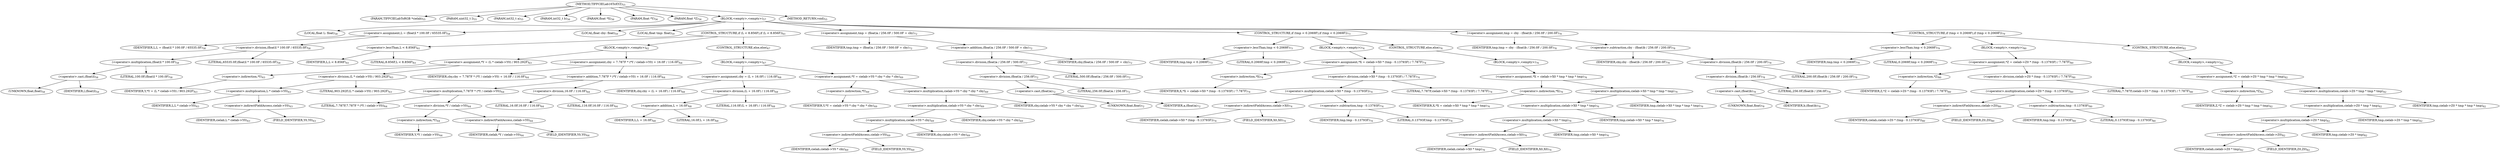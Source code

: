 digraph "TIFFCIELab16ToXYZ" {  
"6500" [label = <(METHOD,TIFFCIELab16ToXYZ)<SUB>55</SUB>> ]
"6501" [label = <(PARAM,TIFFCIELabToRGB *cielab)<SUB>55</SUB>> ]
"6502" [label = <(PARAM,uint32_t l)<SUB>55</SUB>> ]
"6503" [label = <(PARAM,int32_t a)<SUB>55</SUB>> ]
"6504" [label = <(PARAM,int32_t b)<SUB>56</SUB>> ]
"6505" [label = <(PARAM,float *X)<SUB>56</SUB>> ]
"6506" [label = <(PARAM,float *Y)<SUB>56</SUB>> ]
"6507" [label = <(PARAM,float *Z)<SUB>56</SUB>> ]
"6508" [label = <(BLOCK,&lt;empty&gt;,&lt;empty&gt;)<SUB>57</SUB>> ]
"6509" [label = <(LOCAL,float L: float)<SUB>58</SUB>> ]
"6510" [label = <(&lt;operator&gt;.assignment,L = (float)l * 100.0F / 65535.0F)<SUB>58</SUB>> ]
"6511" [label = <(IDENTIFIER,L,L = (float)l * 100.0F / 65535.0F)<SUB>58</SUB>> ]
"6512" [label = <(&lt;operator&gt;.division,(float)l * 100.0F / 65535.0F)<SUB>58</SUB>> ]
"6513" [label = <(&lt;operator&gt;.multiplication,(float)l * 100.0F)<SUB>58</SUB>> ]
"6514" [label = <(&lt;operator&gt;.cast,(float)l)<SUB>58</SUB>> ]
"6515" [label = <(UNKNOWN,float,float)<SUB>58</SUB>> ]
"6516" [label = <(IDENTIFIER,l,(float)l)<SUB>58</SUB>> ]
"6517" [label = <(LITERAL,100.0F,(float)l * 100.0F)<SUB>58</SUB>> ]
"6518" [label = <(LITERAL,65535.0F,(float)l * 100.0F / 65535.0F)<SUB>58</SUB>> ]
"6519" [label = <(LOCAL,float cby: float)<SUB>59</SUB>> ]
"6520" [label = <(LOCAL,float tmp: float)<SUB>59</SUB>> ]
"6521" [label = <(CONTROL_STRUCTURE,if (L &lt; 8.856F),if (L &lt; 8.856F))<SUB>61</SUB>> ]
"6522" [label = <(&lt;operator&gt;.lessThan,L &lt; 8.856F)<SUB>61</SUB>> ]
"6523" [label = <(IDENTIFIER,L,L &lt; 8.856F)<SUB>61</SUB>> ]
"6524" [label = <(LITERAL,8.856F,L &lt; 8.856F)<SUB>61</SUB>> ]
"6525" [label = <(BLOCK,&lt;empty&gt;,&lt;empty&gt;)<SUB>62</SUB>> ]
"6526" [label = <(&lt;operator&gt;.assignment,*Y = (L * cielab-&gt;Y0) / 903.292F)<SUB>63</SUB>> ]
"6527" [label = <(&lt;operator&gt;.indirection,*Y)<SUB>63</SUB>> ]
"6528" [label = <(IDENTIFIER,Y,*Y = (L * cielab-&gt;Y0) / 903.292F)<SUB>63</SUB>> ]
"6529" [label = <(&lt;operator&gt;.division,(L * cielab-&gt;Y0) / 903.292F)<SUB>63</SUB>> ]
"6530" [label = <(&lt;operator&gt;.multiplication,L * cielab-&gt;Y0)<SUB>63</SUB>> ]
"6531" [label = <(IDENTIFIER,L,L * cielab-&gt;Y0)<SUB>63</SUB>> ]
"6532" [label = <(&lt;operator&gt;.indirectFieldAccess,cielab-&gt;Y0)<SUB>63</SUB>> ]
"6533" [label = <(IDENTIFIER,cielab,L * cielab-&gt;Y0)<SUB>63</SUB>> ]
"6534" [label = <(FIELD_IDENTIFIER,Y0,Y0)<SUB>63</SUB>> ]
"6535" [label = <(LITERAL,903.292F,(L * cielab-&gt;Y0) / 903.292F)<SUB>63</SUB>> ]
"6536" [label = <(&lt;operator&gt;.assignment,cby = 7.787F * (*Y / cielab-&gt;Y0) + 16.0F / 116.0F)<SUB>64</SUB>> ]
"6537" [label = <(IDENTIFIER,cby,cby = 7.787F * (*Y / cielab-&gt;Y0) + 16.0F / 116.0F)<SUB>64</SUB>> ]
"6538" [label = <(&lt;operator&gt;.addition,7.787F * (*Y / cielab-&gt;Y0) + 16.0F / 116.0F)<SUB>64</SUB>> ]
"6539" [label = <(&lt;operator&gt;.multiplication,7.787F * (*Y / cielab-&gt;Y0))<SUB>64</SUB>> ]
"6540" [label = <(LITERAL,7.787F,7.787F * (*Y / cielab-&gt;Y0))<SUB>64</SUB>> ]
"6541" [label = <(&lt;operator&gt;.division,*Y / cielab-&gt;Y0)<SUB>64</SUB>> ]
"6542" [label = <(&lt;operator&gt;.indirection,*Y)<SUB>64</SUB>> ]
"6543" [label = <(IDENTIFIER,Y,*Y / cielab-&gt;Y0)<SUB>64</SUB>> ]
"6544" [label = <(&lt;operator&gt;.indirectFieldAccess,cielab-&gt;Y0)<SUB>64</SUB>> ]
"6545" [label = <(IDENTIFIER,cielab,*Y / cielab-&gt;Y0)<SUB>64</SUB>> ]
"6546" [label = <(FIELD_IDENTIFIER,Y0,Y0)<SUB>64</SUB>> ]
"6547" [label = <(&lt;operator&gt;.division,16.0F / 116.0F)<SUB>64</SUB>> ]
"6548" [label = <(LITERAL,16.0F,16.0F / 116.0F)<SUB>64</SUB>> ]
"6549" [label = <(LITERAL,116.0F,16.0F / 116.0F)<SUB>64</SUB>> ]
"6550" [label = <(CONTROL_STRUCTURE,else,else)<SUB>67</SUB>> ]
"6551" [label = <(BLOCK,&lt;empty&gt;,&lt;empty&gt;)<SUB>67</SUB>> ]
"6552" [label = <(&lt;operator&gt;.assignment,cby = (L + 16.0F) / 116.0F)<SUB>68</SUB>> ]
"6553" [label = <(IDENTIFIER,cby,cby = (L + 16.0F) / 116.0F)<SUB>68</SUB>> ]
"6554" [label = <(&lt;operator&gt;.division,(L + 16.0F) / 116.0F)<SUB>68</SUB>> ]
"6555" [label = <(&lt;operator&gt;.addition,L + 16.0F)<SUB>68</SUB>> ]
"6556" [label = <(IDENTIFIER,L,L + 16.0F)<SUB>68</SUB>> ]
"6557" [label = <(LITERAL,16.0F,L + 16.0F)<SUB>68</SUB>> ]
"6558" [label = <(LITERAL,116.0F,(L + 16.0F) / 116.0F)<SUB>68</SUB>> ]
"6559" [label = <(&lt;operator&gt;.assignment,*Y = cielab-&gt;Y0 * cby * cby * cby)<SUB>69</SUB>> ]
"6560" [label = <(&lt;operator&gt;.indirection,*Y)<SUB>69</SUB>> ]
"6561" [label = <(IDENTIFIER,Y,*Y = cielab-&gt;Y0 * cby * cby * cby)<SUB>69</SUB>> ]
"6562" [label = <(&lt;operator&gt;.multiplication,cielab-&gt;Y0 * cby * cby * cby)<SUB>69</SUB>> ]
"6563" [label = <(&lt;operator&gt;.multiplication,cielab-&gt;Y0 * cby * cby)<SUB>69</SUB>> ]
"6564" [label = <(&lt;operator&gt;.multiplication,cielab-&gt;Y0 * cby)<SUB>69</SUB>> ]
"6565" [label = <(&lt;operator&gt;.indirectFieldAccess,cielab-&gt;Y0)<SUB>69</SUB>> ]
"6566" [label = <(IDENTIFIER,cielab,cielab-&gt;Y0 * cby)<SUB>69</SUB>> ]
"6567" [label = <(FIELD_IDENTIFIER,Y0,Y0)<SUB>69</SUB>> ]
"6568" [label = <(IDENTIFIER,cby,cielab-&gt;Y0 * cby)<SUB>69</SUB>> ]
"6569" [label = <(IDENTIFIER,cby,cielab-&gt;Y0 * cby * cby)<SUB>69</SUB>> ]
"6570" [label = <(IDENTIFIER,cby,cielab-&gt;Y0 * cby * cby * cby)<SUB>69</SUB>> ]
"6571" [label = <(&lt;operator&gt;.assignment,tmp = (float)a / 256.0F / 500.0F + cby)<SUB>72</SUB>> ]
"6572" [label = <(IDENTIFIER,tmp,tmp = (float)a / 256.0F / 500.0F + cby)<SUB>72</SUB>> ]
"6573" [label = <(&lt;operator&gt;.addition,(float)a / 256.0F / 500.0F + cby)<SUB>72</SUB>> ]
"6574" [label = <(&lt;operator&gt;.division,(float)a / 256.0F / 500.0F)<SUB>72</SUB>> ]
"6575" [label = <(&lt;operator&gt;.division,(float)a / 256.0F)<SUB>72</SUB>> ]
"6576" [label = <(&lt;operator&gt;.cast,(float)a)<SUB>72</SUB>> ]
"6577" [label = <(UNKNOWN,float,float)<SUB>72</SUB>> ]
"6578" [label = <(IDENTIFIER,a,(float)a)<SUB>72</SUB>> ]
"6579" [label = <(LITERAL,256.0F,(float)a / 256.0F)<SUB>72</SUB>> ]
"6580" [label = <(LITERAL,500.0F,(float)a / 256.0F / 500.0F)<SUB>72</SUB>> ]
"6581" [label = <(IDENTIFIER,cby,(float)a / 256.0F / 500.0F + cby)<SUB>72</SUB>> ]
"6582" [label = <(CONTROL_STRUCTURE,if (tmp &lt; 0.2069F),if (tmp &lt; 0.2069F))<SUB>73</SUB>> ]
"6583" [label = <(&lt;operator&gt;.lessThan,tmp &lt; 0.2069F)<SUB>73</SUB>> ]
"6584" [label = <(IDENTIFIER,tmp,tmp &lt; 0.2069F)<SUB>73</SUB>> ]
"6585" [label = <(LITERAL,0.2069F,tmp &lt; 0.2069F)<SUB>73</SUB>> ]
"6586" [label = <(BLOCK,&lt;empty&gt;,&lt;empty&gt;)<SUB>74</SUB>> ]
"6587" [label = <(&lt;operator&gt;.assignment,*X = cielab-&gt;X0 * (tmp - 0.13793F) / 7.787F)<SUB>74</SUB>> ]
"6588" [label = <(&lt;operator&gt;.indirection,*X)<SUB>74</SUB>> ]
"6589" [label = <(IDENTIFIER,X,*X = cielab-&gt;X0 * (tmp - 0.13793F) / 7.787F)<SUB>74</SUB>> ]
"6590" [label = <(&lt;operator&gt;.division,cielab-&gt;X0 * (tmp - 0.13793F) / 7.787F)<SUB>74</SUB>> ]
"6591" [label = <(&lt;operator&gt;.multiplication,cielab-&gt;X0 * (tmp - 0.13793F))<SUB>74</SUB>> ]
"6592" [label = <(&lt;operator&gt;.indirectFieldAccess,cielab-&gt;X0)<SUB>74</SUB>> ]
"6593" [label = <(IDENTIFIER,cielab,cielab-&gt;X0 * (tmp - 0.13793F))<SUB>74</SUB>> ]
"6594" [label = <(FIELD_IDENTIFIER,X0,X0)<SUB>74</SUB>> ]
"6595" [label = <(&lt;operator&gt;.subtraction,tmp - 0.13793F)<SUB>74</SUB>> ]
"6596" [label = <(IDENTIFIER,tmp,tmp - 0.13793F)<SUB>74</SUB>> ]
"6597" [label = <(LITERAL,0.13793F,tmp - 0.13793F)<SUB>74</SUB>> ]
"6598" [label = <(LITERAL,7.787F,cielab-&gt;X0 * (tmp - 0.13793F) / 7.787F)<SUB>74</SUB>> ]
"6599" [label = <(CONTROL_STRUCTURE,else,else)<SUB>76</SUB>> ]
"6600" [label = <(BLOCK,&lt;empty&gt;,&lt;empty&gt;)<SUB>76</SUB>> ]
"6601" [label = <(&lt;operator&gt;.assignment,*X = cielab-&gt;X0 * tmp * tmp * tmp)<SUB>76</SUB>> ]
"6602" [label = <(&lt;operator&gt;.indirection,*X)<SUB>76</SUB>> ]
"6603" [label = <(IDENTIFIER,X,*X = cielab-&gt;X0 * tmp * tmp * tmp)<SUB>76</SUB>> ]
"6604" [label = <(&lt;operator&gt;.multiplication,cielab-&gt;X0 * tmp * tmp * tmp)<SUB>76</SUB>> ]
"6605" [label = <(&lt;operator&gt;.multiplication,cielab-&gt;X0 * tmp * tmp)<SUB>76</SUB>> ]
"6606" [label = <(&lt;operator&gt;.multiplication,cielab-&gt;X0 * tmp)<SUB>76</SUB>> ]
"6607" [label = <(&lt;operator&gt;.indirectFieldAccess,cielab-&gt;X0)<SUB>76</SUB>> ]
"6608" [label = <(IDENTIFIER,cielab,cielab-&gt;X0 * tmp)<SUB>76</SUB>> ]
"6609" [label = <(FIELD_IDENTIFIER,X0,X0)<SUB>76</SUB>> ]
"6610" [label = <(IDENTIFIER,tmp,cielab-&gt;X0 * tmp)<SUB>76</SUB>> ]
"6611" [label = <(IDENTIFIER,tmp,cielab-&gt;X0 * tmp * tmp)<SUB>76</SUB>> ]
"6612" [label = <(IDENTIFIER,tmp,cielab-&gt;X0 * tmp * tmp * tmp)<SUB>76</SUB>> ]
"6613" [label = <(&lt;operator&gt;.assignment,tmp = cby - (float)b / 256.0F / 200.0F)<SUB>78</SUB>> ]
"6614" [label = <(IDENTIFIER,tmp,tmp = cby - (float)b / 256.0F / 200.0F)<SUB>78</SUB>> ]
"6615" [label = <(&lt;operator&gt;.subtraction,cby - (float)b / 256.0F / 200.0F)<SUB>78</SUB>> ]
"6616" [label = <(IDENTIFIER,cby,cby - (float)b / 256.0F / 200.0F)<SUB>78</SUB>> ]
"6617" [label = <(&lt;operator&gt;.division,(float)b / 256.0F / 200.0F)<SUB>78</SUB>> ]
"6618" [label = <(&lt;operator&gt;.division,(float)b / 256.0F)<SUB>78</SUB>> ]
"6619" [label = <(&lt;operator&gt;.cast,(float)b)<SUB>78</SUB>> ]
"6620" [label = <(UNKNOWN,float,float)<SUB>78</SUB>> ]
"6621" [label = <(IDENTIFIER,b,(float)b)<SUB>78</SUB>> ]
"6622" [label = <(LITERAL,256.0F,(float)b / 256.0F)<SUB>78</SUB>> ]
"6623" [label = <(LITERAL,200.0F,(float)b / 256.0F / 200.0F)<SUB>78</SUB>> ]
"6624" [label = <(CONTROL_STRUCTURE,if (tmp &lt; 0.2069F),if (tmp &lt; 0.2069F))<SUB>79</SUB>> ]
"6625" [label = <(&lt;operator&gt;.lessThan,tmp &lt; 0.2069F)<SUB>79</SUB>> ]
"6626" [label = <(IDENTIFIER,tmp,tmp &lt; 0.2069F)<SUB>79</SUB>> ]
"6627" [label = <(LITERAL,0.2069F,tmp &lt; 0.2069F)<SUB>79</SUB>> ]
"6628" [label = <(BLOCK,&lt;empty&gt;,&lt;empty&gt;)<SUB>80</SUB>> ]
"6629" [label = <(&lt;operator&gt;.assignment,*Z = cielab-&gt;Z0 * (tmp - 0.13793F) / 7.787F)<SUB>80</SUB>> ]
"6630" [label = <(&lt;operator&gt;.indirection,*Z)<SUB>80</SUB>> ]
"6631" [label = <(IDENTIFIER,Z,*Z = cielab-&gt;Z0 * (tmp - 0.13793F) / 7.787F)<SUB>80</SUB>> ]
"6632" [label = <(&lt;operator&gt;.division,cielab-&gt;Z0 * (tmp - 0.13793F) / 7.787F)<SUB>80</SUB>> ]
"6633" [label = <(&lt;operator&gt;.multiplication,cielab-&gt;Z0 * (tmp - 0.13793F))<SUB>80</SUB>> ]
"6634" [label = <(&lt;operator&gt;.indirectFieldAccess,cielab-&gt;Z0)<SUB>80</SUB>> ]
"6635" [label = <(IDENTIFIER,cielab,cielab-&gt;Z0 * (tmp - 0.13793F))<SUB>80</SUB>> ]
"6636" [label = <(FIELD_IDENTIFIER,Z0,Z0)<SUB>80</SUB>> ]
"6637" [label = <(&lt;operator&gt;.subtraction,tmp - 0.13793F)<SUB>80</SUB>> ]
"6638" [label = <(IDENTIFIER,tmp,tmp - 0.13793F)<SUB>80</SUB>> ]
"6639" [label = <(LITERAL,0.13793F,tmp - 0.13793F)<SUB>80</SUB>> ]
"6640" [label = <(LITERAL,7.787F,cielab-&gt;Z0 * (tmp - 0.13793F) / 7.787F)<SUB>80</SUB>> ]
"6641" [label = <(CONTROL_STRUCTURE,else,else)<SUB>82</SUB>> ]
"6642" [label = <(BLOCK,&lt;empty&gt;,&lt;empty&gt;)<SUB>82</SUB>> ]
"6643" [label = <(&lt;operator&gt;.assignment,*Z = cielab-&gt;Z0 * tmp * tmp * tmp)<SUB>82</SUB>> ]
"6644" [label = <(&lt;operator&gt;.indirection,*Z)<SUB>82</SUB>> ]
"6645" [label = <(IDENTIFIER,Z,*Z = cielab-&gt;Z0 * tmp * tmp * tmp)<SUB>82</SUB>> ]
"6646" [label = <(&lt;operator&gt;.multiplication,cielab-&gt;Z0 * tmp * tmp * tmp)<SUB>82</SUB>> ]
"6647" [label = <(&lt;operator&gt;.multiplication,cielab-&gt;Z0 * tmp * tmp)<SUB>82</SUB>> ]
"6648" [label = <(&lt;operator&gt;.multiplication,cielab-&gt;Z0 * tmp)<SUB>82</SUB>> ]
"6649" [label = <(&lt;operator&gt;.indirectFieldAccess,cielab-&gt;Z0)<SUB>82</SUB>> ]
"6650" [label = <(IDENTIFIER,cielab,cielab-&gt;Z0 * tmp)<SUB>82</SUB>> ]
"6651" [label = <(FIELD_IDENTIFIER,Z0,Z0)<SUB>82</SUB>> ]
"6652" [label = <(IDENTIFIER,tmp,cielab-&gt;Z0 * tmp)<SUB>82</SUB>> ]
"6653" [label = <(IDENTIFIER,tmp,cielab-&gt;Z0 * tmp * tmp)<SUB>82</SUB>> ]
"6654" [label = <(IDENTIFIER,tmp,cielab-&gt;Z0 * tmp * tmp * tmp)<SUB>82</SUB>> ]
"6655" [label = <(METHOD_RETURN,void)<SUB>55</SUB>> ]
  "6500" -> "6501" 
  "6500" -> "6502" 
  "6500" -> "6503" 
  "6500" -> "6504" 
  "6500" -> "6505" 
  "6500" -> "6506" 
  "6500" -> "6507" 
  "6500" -> "6508" 
  "6500" -> "6655" 
  "6508" -> "6509" 
  "6508" -> "6510" 
  "6508" -> "6519" 
  "6508" -> "6520" 
  "6508" -> "6521" 
  "6508" -> "6571" 
  "6508" -> "6582" 
  "6508" -> "6613" 
  "6508" -> "6624" 
  "6510" -> "6511" 
  "6510" -> "6512" 
  "6512" -> "6513" 
  "6512" -> "6518" 
  "6513" -> "6514" 
  "6513" -> "6517" 
  "6514" -> "6515" 
  "6514" -> "6516" 
  "6521" -> "6522" 
  "6521" -> "6525" 
  "6521" -> "6550" 
  "6522" -> "6523" 
  "6522" -> "6524" 
  "6525" -> "6526" 
  "6525" -> "6536" 
  "6526" -> "6527" 
  "6526" -> "6529" 
  "6527" -> "6528" 
  "6529" -> "6530" 
  "6529" -> "6535" 
  "6530" -> "6531" 
  "6530" -> "6532" 
  "6532" -> "6533" 
  "6532" -> "6534" 
  "6536" -> "6537" 
  "6536" -> "6538" 
  "6538" -> "6539" 
  "6538" -> "6547" 
  "6539" -> "6540" 
  "6539" -> "6541" 
  "6541" -> "6542" 
  "6541" -> "6544" 
  "6542" -> "6543" 
  "6544" -> "6545" 
  "6544" -> "6546" 
  "6547" -> "6548" 
  "6547" -> "6549" 
  "6550" -> "6551" 
  "6551" -> "6552" 
  "6551" -> "6559" 
  "6552" -> "6553" 
  "6552" -> "6554" 
  "6554" -> "6555" 
  "6554" -> "6558" 
  "6555" -> "6556" 
  "6555" -> "6557" 
  "6559" -> "6560" 
  "6559" -> "6562" 
  "6560" -> "6561" 
  "6562" -> "6563" 
  "6562" -> "6570" 
  "6563" -> "6564" 
  "6563" -> "6569" 
  "6564" -> "6565" 
  "6564" -> "6568" 
  "6565" -> "6566" 
  "6565" -> "6567" 
  "6571" -> "6572" 
  "6571" -> "6573" 
  "6573" -> "6574" 
  "6573" -> "6581" 
  "6574" -> "6575" 
  "6574" -> "6580" 
  "6575" -> "6576" 
  "6575" -> "6579" 
  "6576" -> "6577" 
  "6576" -> "6578" 
  "6582" -> "6583" 
  "6582" -> "6586" 
  "6582" -> "6599" 
  "6583" -> "6584" 
  "6583" -> "6585" 
  "6586" -> "6587" 
  "6587" -> "6588" 
  "6587" -> "6590" 
  "6588" -> "6589" 
  "6590" -> "6591" 
  "6590" -> "6598" 
  "6591" -> "6592" 
  "6591" -> "6595" 
  "6592" -> "6593" 
  "6592" -> "6594" 
  "6595" -> "6596" 
  "6595" -> "6597" 
  "6599" -> "6600" 
  "6600" -> "6601" 
  "6601" -> "6602" 
  "6601" -> "6604" 
  "6602" -> "6603" 
  "6604" -> "6605" 
  "6604" -> "6612" 
  "6605" -> "6606" 
  "6605" -> "6611" 
  "6606" -> "6607" 
  "6606" -> "6610" 
  "6607" -> "6608" 
  "6607" -> "6609" 
  "6613" -> "6614" 
  "6613" -> "6615" 
  "6615" -> "6616" 
  "6615" -> "6617" 
  "6617" -> "6618" 
  "6617" -> "6623" 
  "6618" -> "6619" 
  "6618" -> "6622" 
  "6619" -> "6620" 
  "6619" -> "6621" 
  "6624" -> "6625" 
  "6624" -> "6628" 
  "6624" -> "6641" 
  "6625" -> "6626" 
  "6625" -> "6627" 
  "6628" -> "6629" 
  "6629" -> "6630" 
  "6629" -> "6632" 
  "6630" -> "6631" 
  "6632" -> "6633" 
  "6632" -> "6640" 
  "6633" -> "6634" 
  "6633" -> "6637" 
  "6634" -> "6635" 
  "6634" -> "6636" 
  "6637" -> "6638" 
  "6637" -> "6639" 
  "6641" -> "6642" 
  "6642" -> "6643" 
  "6643" -> "6644" 
  "6643" -> "6646" 
  "6644" -> "6645" 
  "6646" -> "6647" 
  "6646" -> "6654" 
  "6647" -> "6648" 
  "6647" -> "6653" 
  "6648" -> "6649" 
  "6648" -> "6652" 
  "6649" -> "6650" 
  "6649" -> "6651" 
}
